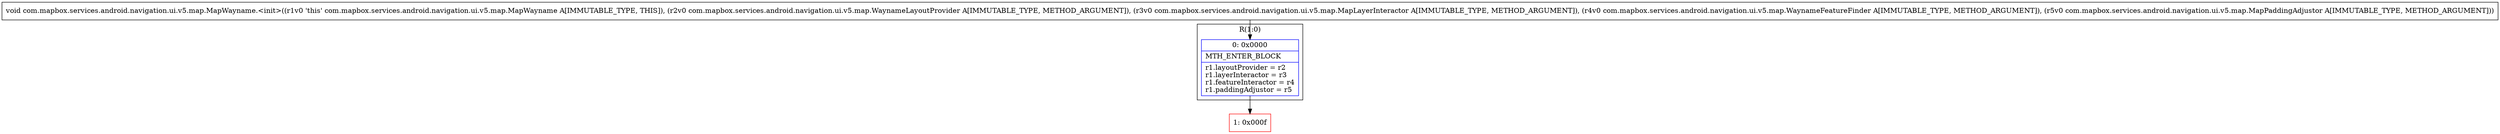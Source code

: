 digraph "CFG forcom.mapbox.services.android.navigation.ui.v5.map.MapWayname.\<init\>(Lcom\/mapbox\/services\/android\/navigation\/ui\/v5\/map\/WaynameLayoutProvider;Lcom\/mapbox\/services\/android\/navigation\/ui\/v5\/map\/MapLayerInteractor;Lcom\/mapbox\/services\/android\/navigation\/ui\/v5\/map\/WaynameFeatureFinder;Lcom\/mapbox\/services\/android\/navigation\/ui\/v5\/map\/MapPaddingAdjustor;)V" {
subgraph cluster_Region_1268362994 {
label = "R(1:0)";
node [shape=record,color=blue];
Node_0 [shape=record,label="{0\:\ 0x0000|MTH_ENTER_BLOCK\l|r1.layoutProvider = r2\lr1.layerInteractor = r3\lr1.featureInteractor = r4\lr1.paddingAdjustor = r5\l}"];
}
Node_1 [shape=record,color=red,label="{1\:\ 0x000f}"];
MethodNode[shape=record,label="{void com.mapbox.services.android.navigation.ui.v5.map.MapWayname.\<init\>((r1v0 'this' com.mapbox.services.android.navigation.ui.v5.map.MapWayname A[IMMUTABLE_TYPE, THIS]), (r2v0 com.mapbox.services.android.navigation.ui.v5.map.WaynameLayoutProvider A[IMMUTABLE_TYPE, METHOD_ARGUMENT]), (r3v0 com.mapbox.services.android.navigation.ui.v5.map.MapLayerInteractor A[IMMUTABLE_TYPE, METHOD_ARGUMENT]), (r4v0 com.mapbox.services.android.navigation.ui.v5.map.WaynameFeatureFinder A[IMMUTABLE_TYPE, METHOD_ARGUMENT]), (r5v0 com.mapbox.services.android.navigation.ui.v5.map.MapPaddingAdjustor A[IMMUTABLE_TYPE, METHOD_ARGUMENT])) }"];
MethodNode -> Node_0;
Node_0 -> Node_1;
}

